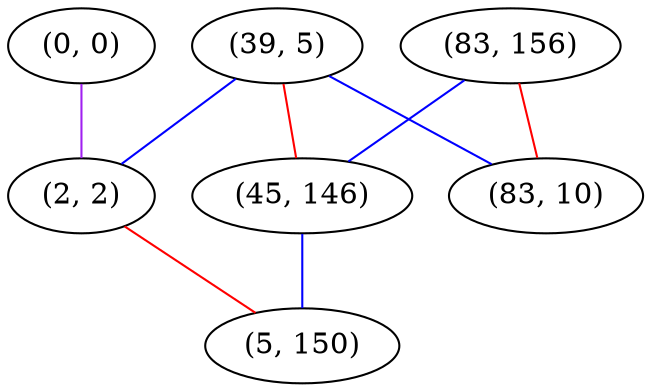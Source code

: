 graph "" {
"(0, 0)";
"(83, 156)";
"(39, 5)";
"(45, 146)";
"(2, 2)";
"(5, 150)";
"(83, 10)";
"(0, 0)" -- "(2, 2)"  [color=purple, key=0, weight=4];
"(83, 156)" -- "(83, 10)"  [color=red, key=0, weight=1];
"(83, 156)" -- "(45, 146)"  [color=blue, key=0, weight=3];
"(39, 5)" -- "(83, 10)"  [color=blue, key=0, weight=3];
"(39, 5)" -- "(45, 146)"  [color=red, key=0, weight=1];
"(39, 5)" -- "(2, 2)"  [color=blue, key=0, weight=3];
"(45, 146)" -- "(5, 150)"  [color=blue, key=0, weight=3];
"(2, 2)" -- "(5, 150)"  [color=red, key=0, weight=1];
}

